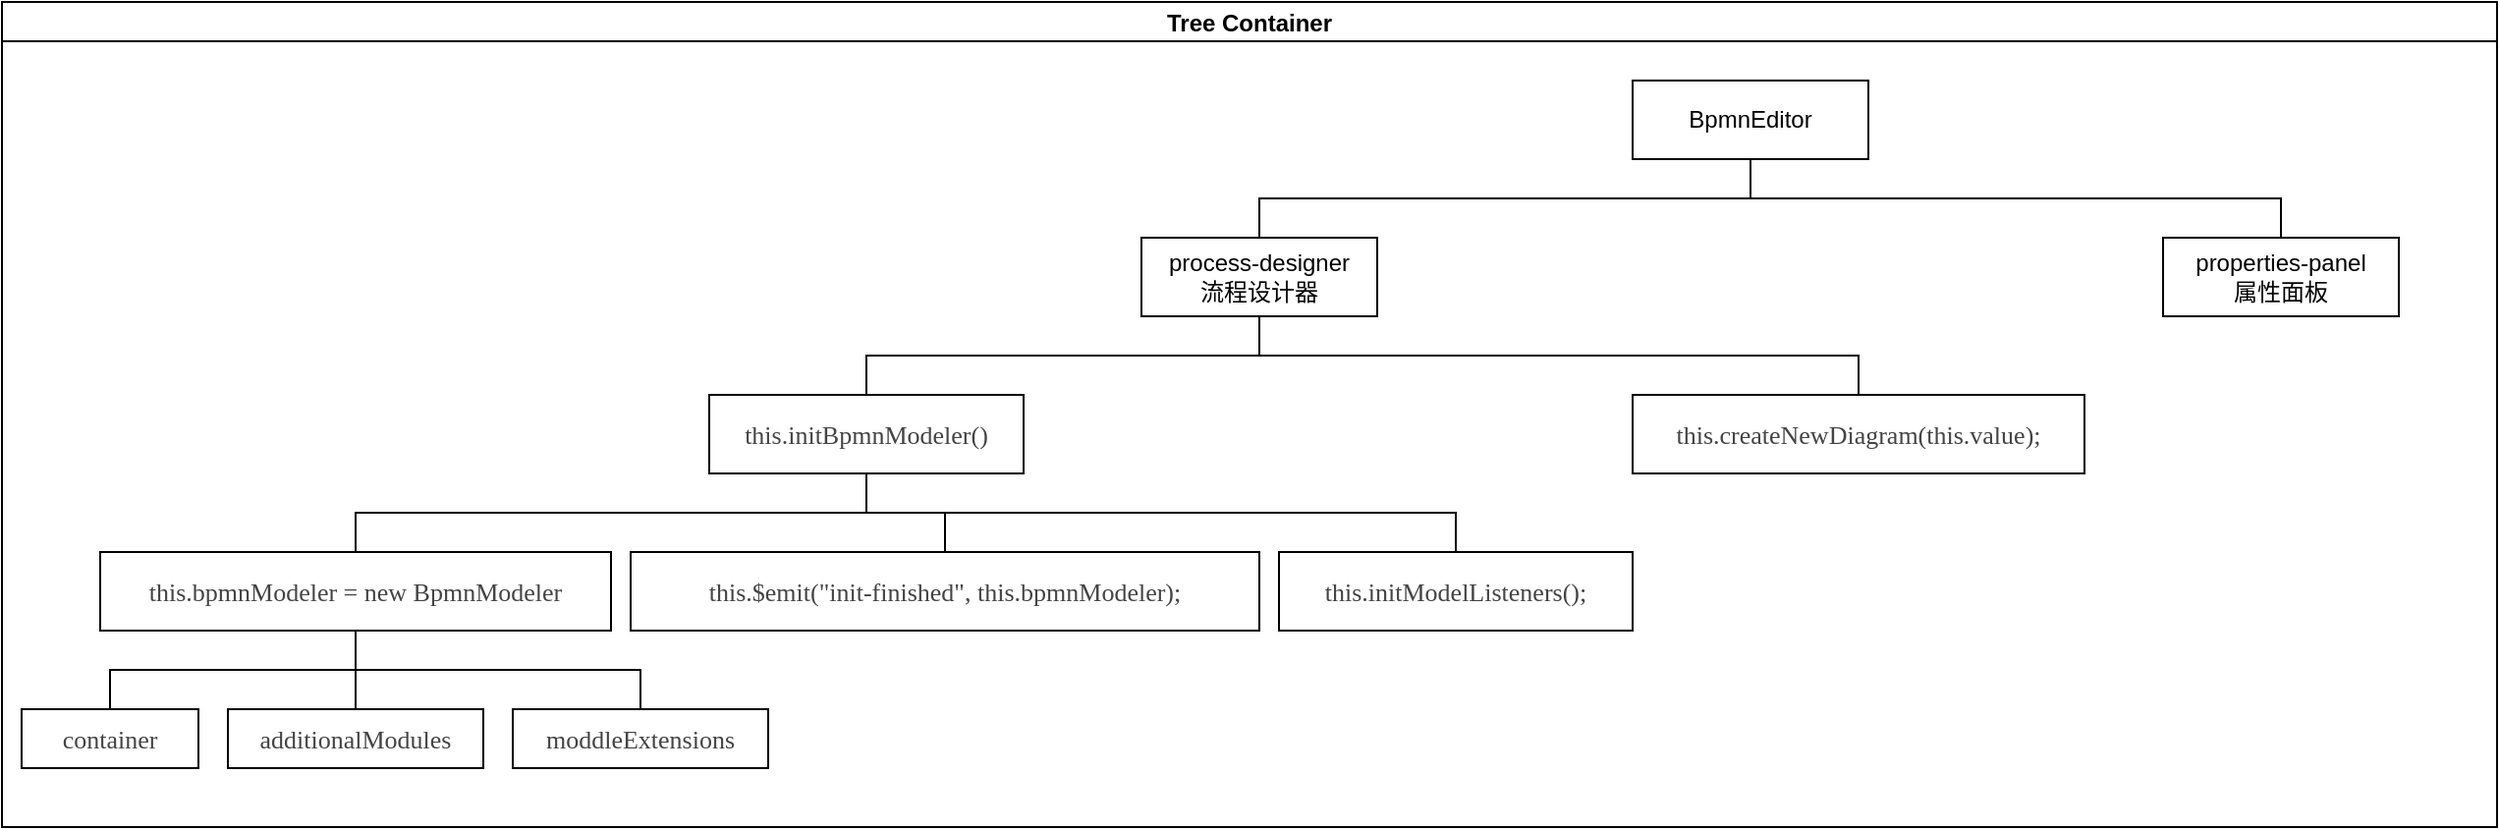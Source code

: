 <mxfile version="20.4.1" type="github">
  <diagram id="prtHgNgQTEPvFCAcTncT" name="Page-1">
    <mxGraphModel dx="1422" dy="762" grid="1" gridSize="10" guides="1" tooltips="1" connect="1" arrows="1" fold="1" page="1" pageScale="1" pageWidth="827" pageHeight="1169" math="0" shadow="0">
      <root>
        <mxCell id="0" />
        <mxCell id="1" parent="0" />
        <mxCell id="czG7VXKnSmkg5VHOTaVV-28" value="Tree Container" style="swimlane;startSize=20;horizontal=1;containerType=tree;" vertex="1" parent="1">
          <mxGeometry x="110" y="70" width="1270" height="420" as="geometry" />
        </mxCell>
        <mxCell id="czG7VXKnSmkg5VHOTaVV-29" value="" style="edgeStyle=elbowEdgeStyle;elbow=vertical;startArrow=none;endArrow=none;rounded=0;" edge="1" parent="czG7VXKnSmkg5VHOTaVV-28" source="czG7VXKnSmkg5VHOTaVV-30" target="czG7VXKnSmkg5VHOTaVV-31">
          <mxGeometry relative="1" as="geometry" />
        </mxCell>
        <mxCell id="czG7VXKnSmkg5VHOTaVV-30" value="BpmnEditor" style="whiteSpace=wrap;html=1;treeFolding=1;treeMoving=1;newEdgeStyle={&quot;edgeStyle&quot;:&quot;elbowEdgeStyle&quot;,&quot;startArrow&quot;:&quot;none&quot;,&quot;endArrow&quot;:&quot;none&quot;};" vertex="1" parent="czG7VXKnSmkg5VHOTaVV-28">
          <mxGeometry x="830" y="40" width="120" height="40" as="geometry" />
        </mxCell>
        <mxCell id="czG7VXKnSmkg5VHOTaVV-31" value="&lt;div class=&quot;mind-clipboard&quot;&gt;process-designer&lt;br&gt;流程设计器&lt;/div&gt;" style="whiteSpace=wrap;html=1;treeFolding=1;treeMoving=1;newEdgeStyle={&quot;edgeStyle&quot;:&quot;elbowEdgeStyle&quot;,&quot;startArrow&quot;:&quot;none&quot;,&quot;endArrow&quot;:&quot;none&quot;};" vertex="1" parent="czG7VXKnSmkg5VHOTaVV-28">
          <mxGeometry x="580" y="120" width="120" height="40" as="geometry" />
        </mxCell>
        <mxCell id="czG7VXKnSmkg5VHOTaVV-42" value="" style="edgeStyle=elbowEdgeStyle;elbow=vertical;startArrow=none;endArrow=none;rounded=0;" edge="1" target="czG7VXKnSmkg5VHOTaVV-43" source="czG7VXKnSmkg5VHOTaVV-31" parent="czG7VXKnSmkg5VHOTaVV-28">
          <mxGeometry relative="1" as="geometry">
            <mxPoint x="480" y="150" as="sourcePoint" />
          </mxGeometry>
        </mxCell>
        <mxCell id="czG7VXKnSmkg5VHOTaVV-43" value="&lt;div class=&quot;mind-clipboard&quot;&gt;&lt;span style=&quot;color: rgb(68, 68, 68); font-family: 微软雅黑; font-size: 13px; text-align: left; background-color: rgb(255, 255, 255);&quot;&gt;this.initBpmnModeler()&lt;/span&gt;&lt;br&gt;&lt;/div&gt;" style="whiteSpace=wrap;html=1;treeFolding=1;treeMoving=1;newEdgeStyle={&quot;edgeStyle&quot;:&quot;elbowEdgeStyle&quot;,&quot;startArrow&quot;:&quot;none&quot;,&quot;endArrow&quot;:&quot;none&quot;};" vertex="1" parent="czG7VXKnSmkg5VHOTaVV-28">
          <mxGeometry x="360" y="200" width="160" height="40" as="geometry" />
        </mxCell>
        <mxCell id="czG7VXKnSmkg5VHOTaVV-46" value="" style="edgeStyle=elbowEdgeStyle;elbow=vertical;startArrow=none;endArrow=none;rounded=0;" edge="1" target="czG7VXKnSmkg5VHOTaVV-47" source="czG7VXKnSmkg5VHOTaVV-43" parent="czG7VXKnSmkg5VHOTaVV-28">
          <mxGeometry relative="1" as="geometry">
            <mxPoint x="390" y="230" as="sourcePoint" />
          </mxGeometry>
        </mxCell>
        <mxCell id="czG7VXKnSmkg5VHOTaVV-47" value="&lt;div class=&quot;mind-clipboard&quot;&gt;&lt;span style=&quot;color: rgb(68, 68, 68); font-family: 微软雅黑; font-size: 13px; text-align: left; background-color: rgb(255, 255, 255);&quot;&gt;this.bpmnModeler&amp;nbsp;=&amp;nbsp;new&amp;nbsp;BpmnModeler&lt;/span&gt;&lt;br&gt;&lt;/div&gt;" style="whiteSpace=wrap;html=1;treeFolding=1;treeMoving=1;newEdgeStyle={&quot;edgeStyle&quot;:&quot;elbowEdgeStyle&quot;,&quot;startArrow&quot;:&quot;none&quot;,&quot;endArrow&quot;:&quot;none&quot;};" vertex="1" parent="czG7VXKnSmkg5VHOTaVV-28">
          <mxGeometry x="50" y="280" width="260" height="40" as="geometry" />
        </mxCell>
        <mxCell id="czG7VXKnSmkg5VHOTaVV-48" value="" style="edgeStyle=elbowEdgeStyle;elbow=vertical;startArrow=none;endArrow=none;rounded=0;" edge="1" target="czG7VXKnSmkg5VHOTaVV-49" source="czG7VXKnSmkg5VHOTaVV-43" parent="czG7VXKnSmkg5VHOTaVV-28">
          <mxGeometry relative="1" as="geometry">
            <mxPoint x="250" y="310" as="sourcePoint" />
          </mxGeometry>
        </mxCell>
        <mxCell id="czG7VXKnSmkg5VHOTaVV-49" value="&lt;div class=&quot;mind-clipboard&quot;&gt;&lt;span style=&quot;color: rgb(68, 68, 68); font-family: 微软雅黑; font-size: 13px; text-align: left; background-color: rgb(255, 255, 255);&quot;&gt;this.$emit(&quot;init-finished&quot;,&amp;nbsp;this.bpmnModeler);&lt;/span&gt;&lt;br&gt;&lt;/div&gt;" style="whiteSpace=wrap;html=1;treeFolding=1;treeMoving=1;newEdgeStyle={&quot;edgeStyle&quot;:&quot;elbowEdgeStyle&quot;,&quot;startArrow&quot;:&quot;none&quot;,&quot;endArrow&quot;:&quot;none&quot;};" vertex="1" parent="czG7VXKnSmkg5VHOTaVV-28">
          <mxGeometry x="320" y="280" width="320" height="40" as="geometry" />
        </mxCell>
        <mxCell id="czG7VXKnSmkg5VHOTaVV-50" value="" style="edgeStyle=elbowEdgeStyle;elbow=vertical;startArrow=none;endArrow=none;rounded=0;" edge="1" target="czG7VXKnSmkg5VHOTaVV-51" source="czG7VXKnSmkg5VHOTaVV-43" parent="czG7VXKnSmkg5VHOTaVV-28">
          <mxGeometry relative="1" as="geometry">
            <mxPoint x="250" y="310" as="sourcePoint" />
          </mxGeometry>
        </mxCell>
        <mxCell id="czG7VXKnSmkg5VHOTaVV-51" value="&lt;div class=&quot;mind-clipboard&quot;&gt;&lt;span style=&quot;color: rgb(68, 68, 68); font-family: 微软雅黑; font-size: 13px; text-align: left; background-color: rgb(255, 255, 255);&quot;&gt;this.initModelListeners();&lt;/span&gt;&lt;br&gt;&lt;/div&gt;" style="whiteSpace=wrap;html=1;treeFolding=1;treeMoving=1;newEdgeStyle={&quot;edgeStyle&quot;:&quot;elbowEdgeStyle&quot;,&quot;startArrow&quot;:&quot;none&quot;,&quot;endArrow&quot;:&quot;none&quot;};" vertex="1" parent="czG7VXKnSmkg5VHOTaVV-28">
          <mxGeometry x="650" y="280" width="180" height="40" as="geometry" />
        </mxCell>
        <mxCell id="czG7VXKnSmkg5VHOTaVV-52" value="" style="edgeStyle=elbowEdgeStyle;elbow=vertical;startArrow=none;endArrow=none;rounded=0;" edge="1" target="czG7VXKnSmkg5VHOTaVV-53" source="czG7VXKnSmkg5VHOTaVV-47" parent="czG7VXKnSmkg5VHOTaVV-28">
          <mxGeometry relative="1" as="geometry">
            <mxPoint x="250" y="310" as="sourcePoint" />
          </mxGeometry>
        </mxCell>
        <mxCell id="czG7VXKnSmkg5VHOTaVV-53" value="&lt;div class=&quot;mind-clipboard&quot;&gt;&lt;span style=&quot;color: rgb(68, 68, 68); font-family: 微软雅黑; font-size: 13px; text-align: left; background-color: rgb(255, 255, 255);&quot;&gt;container&lt;/span&gt;&lt;br&gt;&lt;/div&gt;" style="whiteSpace=wrap;html=1;treeFolding=1;treeMoving=1;newEdgeStyle={&quot;edgeStyle&quot;:&quot;elbowEdgeStyle&quot;,&quot;startArrow&quot;:&quot;none&quot;,&quot;endArrow&quot;:&quot;none&quot;};" vertex="1" parent="czG7VXKnSmkg5VHOTaVV-28">
          <mxGeometry x="10" y="360" width="90" height="30" as="geometry" />
        </mxCell>
        <mxCell id="czG7VXKnSmkg5VHOTaVV-54" value="" style="edgeStyle=elbowEdgeStyle;elbow=vertical;startArrow=none;endArrow=none;rounded=0;" edge="1" target="czG7VXKnSmkg5VHOTaVV-55" source="czG7VXKnSmkg5VHOTaVV-47" parent="czG7VXKnSmkg5VHOTaVV-28">
          <mxGeometry relative="1" as="geometry">
            <mxPoint x="250" y="390" as="sourcePoint" />
          </mxGeometry>
        </mxCell>
        <mxCell id="czG7VXKnSmkg5VHOTaVV-55" value="&lt;div class=&quot;mind-clipboard&quot;&gt;&lt;span style=&quot;color: rgb(68, 68, 68); font-family: 微软雅黑; font-size: 13px; text-align: left; background-color: rgb(255, 255, 255);&quot;&gt;additionalModules&lt;/span&gt;&lt;br&gt;&lt;/div&gt;" style="whiteSpace=wrap;html=1;treeFolding=1;treeMoving=1;newEdgeStyle={&quot;edgeStyle&quot;:&quot;elbowEdgeStyle&quot;,&quot;startArrow&quot;:&quot;none&quot;,&quot;endArrow&quot;:&quot;none&quot;};" vertex="1" parent="czG7VXKnSmkg5VHOTaVV-28">
          <mxGeometry x="115" y="360" width="130" height="30" as="geometry" />
        </mxCell>
        <mxCell id="czG7VXKnSmkg5VHOTaVV-56" value="" style="edgeStyle=elbowEdgeStyle;elbow=vertical;startArrow=none;endArrow=none;rounded=0;" edge="1" target="czG7VXKnSmkg5VHOTaVV-57" source="czG7VXKnSmkg5VHOTaVV-47" parent="czG7VXKnSmkg5VHOTaVV-28">
          <mxGeometry relative="1" as="geometry">
            <mxPoint x="250" y="390" as="sourcePoint" />
          </mxGeometry>
        </mxCell>
        <mxCell id="czG7VXKnSmkg5VHOTaVV-57" value="&lt;div class=&quot;mind-clipboard&quot;&gt;&lt;span style=&quot;color: rgb(68, 68, 68); font-family: 微软雅黑; font-size: 13px; text-align: left; background-color: rgb(255, 255, 255);&quot;&gt;moddleExtensions&lt;/span&gt;&lt;br&gt;&lt;/div&gt;" style="whiteSpace=wrap;html=1;treeFolding=1;treeMoving=1;newEdgeStyle={&quot;edgeStyle&quot;:&quot;elbowEdgeStyle&quot;,&quot;startArrow&quot;:&quot;none&quot;,&quot;endArrow&quot;:&quot;none&quot;};" vertex="1" parent="czG7VXKnSmkg5VHOTaVV-28">
          <mxGeometry x="260" y="360" width="130" height="30" as="geometry" />
        </mxCell>
        <mxCell id="czG7VXKnSmkg5VHOTaVV-45" value="&lt;div class=&quot;mind-clipboard&quot;&gt;&lt;span style=&quot;color: rgb(68, 68, 68); font-family: 微软雅黑; font-size: 13px; text-align: left; background-color: rgb(255, 255, 255);&quot;&gt;this.createNewDiagram(this.value);&lt;/span&gt;&lt;br&gt;&lt;/div&gt;" style="whiteSpace=wrap;html=1;treeFolding=1;treeMoving=1;newEdgeStyle={&quot;edgeStyle&quot;:&quot;elbowEdgeStyle&quot;,&quot;startArrow&quot;:&quot;none&quot;,&quot;endArrow&quot;:&quot;none&quot;};" vertex="1" parent="1">
          <mxGeometry x="940" y="270" width="230" height="40" as="geometry" />
        </mxCell>
        <mxCell id="czG7VXKnSmkg5VHOTaVV-44" value="" style="edgeStyle=elbowEdgeStyle;elbow=vertical;startArrow=none;endArrow=none;rounded=0;" edge="1" target="czG7VXKnSmkg5VHOTaVV-45" source="czG7VXKnSmkg5VHOTaVV-31" parent="1">
          <mxGeometry relative="1" as="geometry">
            <mxPoint x="530" y="300" as="sourcePoint" />
          </mxGeometry>
        </mxCell>
        <mxCell id="czG7VXKnSmkg5VHOTaVV-37" value="&lt;div class=&quot;mind-clipboard&quot;&gt;properties-panel&lt;br&gt;属性面板&lt;/div&gt;" style="whiteSpace=wrap;html=1;treeFolding=1;treeMoving=1;newEdgeStyle={&quot;edgeStyle&quot;:&quot;elbowEdgeStyle&quot;,&quot;startArrow&quot;:&quot;none&quot;,&quot;endArrow&quot;:&quot;none&quot;};" vertex="1" parent="1">
          <mxGeometry x="1210" y="190" width="120" height="40" as="geometry" />
        </mxCell>
        <mxCell id="czG7VXKnSmkg5VHOTaVV-36" value="" style="edgeStyle=elbowEdgeStyle;elbow=vertical;startArrow=none;endArrow=none;rounded=0;" edge="1" target="czG7VXKnSmkg5VHOTaVV-37" source="czG7VXKnSmkg5VHOTaVV-30" parent="1">
          <mxGeometry relative="1" as="geometry">
            <mxPoint x="630" y="220" as="sourcePoint" />
          </mxGeometry>
        </mxCell>
      </root>
    </mxGraphModel>
  </diagram>
</mxfile>
